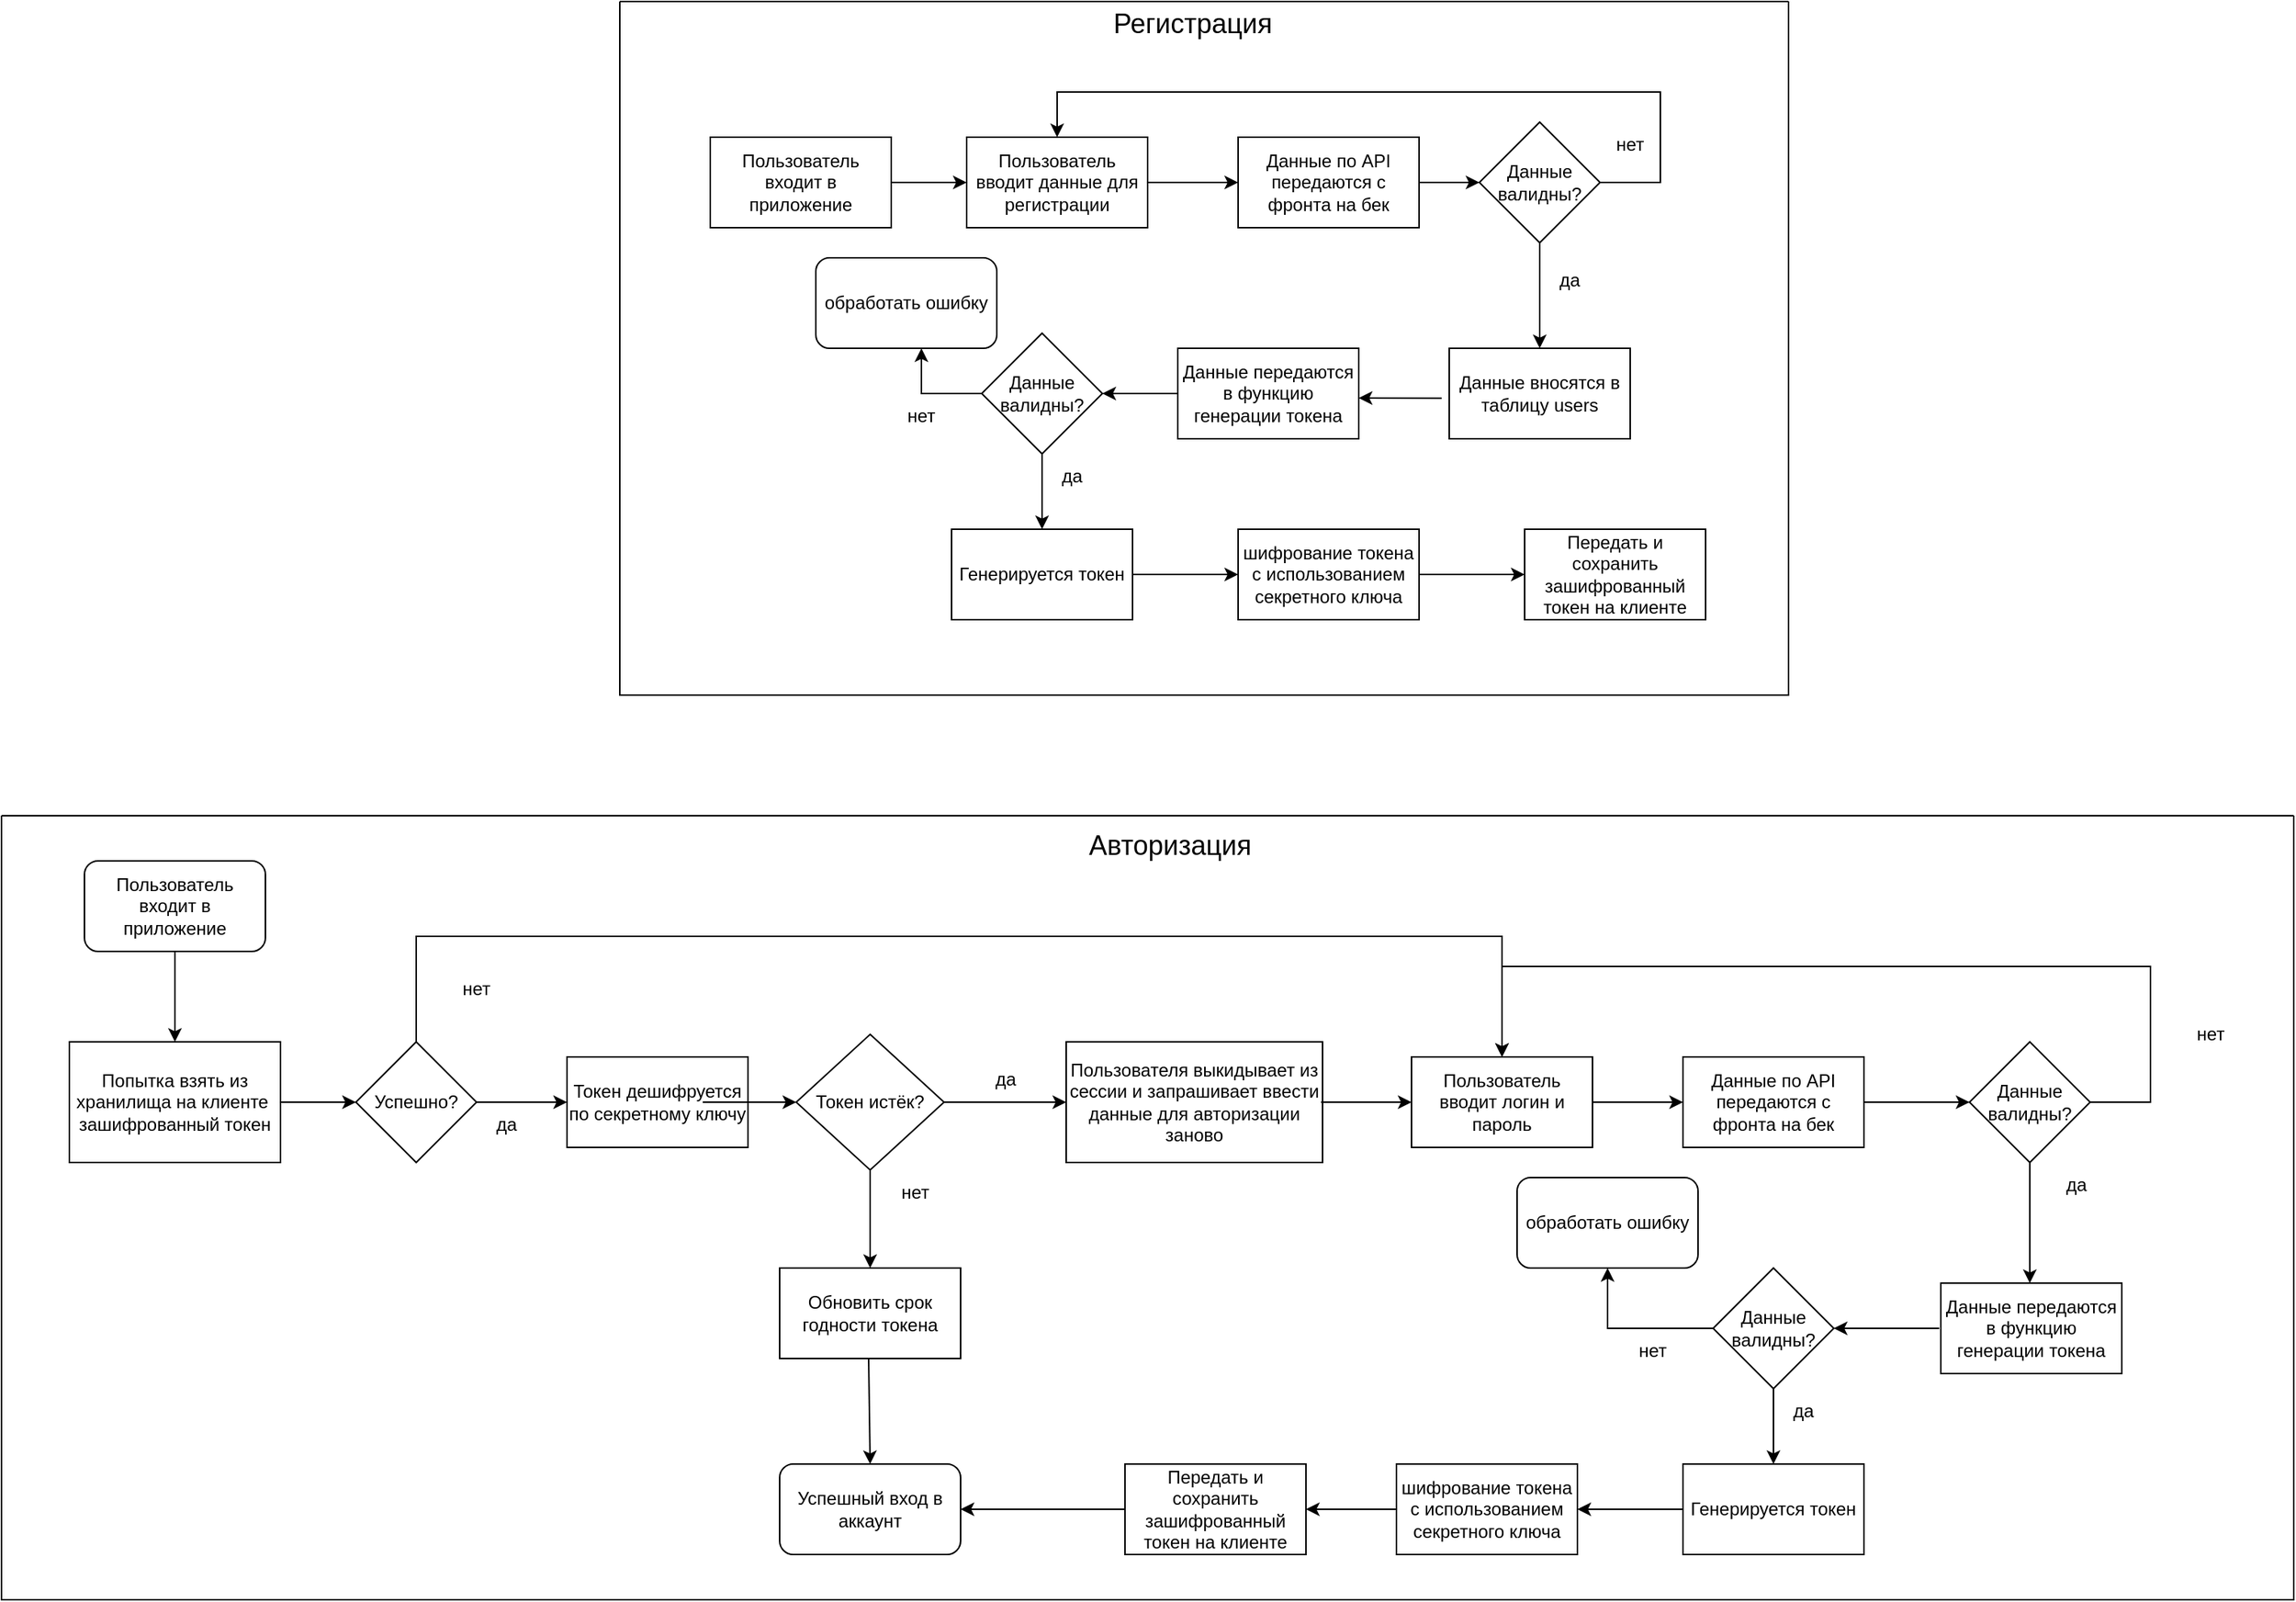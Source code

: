 <mxfile version="24.0.1" type="github">
  <diagram name="Страница — 1" id="bcS_Ys8aml6ihL9f97_2">
    <mxGraphModel dx="2947" dy="1553" grid="1" gridSize="10" guides="1" tooltips="1" connect="1" arrows="1" fold="1" page="1" pageScale="1" pageWidth="827" pageHeight="1169" math="0" shadow="0">
      <root>
        <mxCell id="0" />
        <mxCell id="1" parent="0" />
        <mxCell id="s5mt83MlDI-mr_NNyFWf-1" value="Пользователь вводит данные для регистрации" style="rounded=0;whiteSpace=wrap;html=1;" vertex="1" parent="1">
          <mxGeometry x="200" y="120" width="120" height="60" as="geometry" />
        </mxCell>
        <mxCell id="s5mt83MlDI-mr_NNyFWf-2" value="" style="endArrow=classic;html=1;rounded=0;exitX=1;exitY=0.5;exitDx=0;exitDy=0;" edge="1" parent="1" source="s5mt83MlDI-mr_NNyFWf-1">
          <mxGeometry width="50" height="50" relative="1" as="geometry">
            <mxPoint x="330" y="180" as="sourcePoint" />
            <mxPoint x="380" y="150" as="targetPoint" />
          </mxGeometry>
        </mxCell>
        <mxCell id="s5mt83MlDI-mr_NNyFWf-3" value="Данные по API передаются с фронта на бек" style="rounded=0;whiteSpace=wrap;html=1;" vertex="1" parent="1">
          <mxGeometry x="380" y="120" width="120" height="60" as="geometry" />
        </mxCell>
        <mxCell id="s5mt83MlDI-mr_NNyFWf-4" value="Данные вносятся в таблицу users" style="rounded=0;whiteSpace=wrap;html=1;" vertex="1" parent="1">
          <mxGeometry x="520" y="260" width="120" height="60" as="geometry" />
        </mxCell>
        <mxCell id="s5mt83MlDI-mr_NNyFWf-6" value="" style="endArrow=classic;html=1;rounded=0;entryX=0.5;entryY=0;entryDx=0;entryDy=0;" edge="1" parent="1" target="s5mt83MlDI-mr_NNyFWf-4">
          <mxGeometry width="50" height="50" relative="1" as="geometry">
            <mxPoint x="580" y="150" as="sourcePoint" />
            <mxPoint x="480" y="190" as="targetPoint" />
          </mxGeometry>
        </mxCell>
        <mxCell id="s5mt83MlDI-mr_NNyFWf-8" value="Данные валидны?" style="rhombus;whiteSpace=wrap;html=1;" vertex="1" parent="1">
          <mxGeometry x="540" y="110" width="80" height="80" as="geometry" />
        </mxCell>
        <mxCell id="s5mt83MlDI-mr_NNyFWf-9" value="нет" style="text;html=1;align=center;verticalAlign=middle;whiteSpace=wrap;rounded=0;" vertex="1" parent="1">
          <mxGeometry x="610" y="110" width="60" height="30" as="geometry" />
        </mxCell>
        <mxCell id="s5mt83MlDI-mr_NNyFWf-11" value="да" style="text;html=1;align=center;verticalAlign=middle;whiteSpace=wrap;rounded=0;" vertex="1" parent="1">
          <mxGeometry x="570" y="200" width="60" height="30" as="geometry" />
        </mxCell>
        <mxCell id="s5mt83MlDI-mr_NNyFWf-13" value="" style="endArrow=classic;html=1;rounded=0;entryX=0.5;entryY=0;entryDx=0;entryDy=0;" edge="1" parent="1" target="s5mt83MlDI-mr_NNyFWf-1">
          <mxGeometry width="50" height="50" relative="1" as="geometry">
            <mxPoint x="620" y="150" as="sourcePoint" />
            <mxPoint x="260" y="90" as="targetPoint" />
            <Array as="points">
              <mxPoint x="660" y="150" />
              <mxPoint x="660" y="90" />
              <mxPoint x="260" y="90" />
            </Array>
          </mxGeometry>
        </mxCell>
        <mxCell id="s5mt83MlDI-mr_NNyFWf-15" value="" style="endArrow=classic;html=1;rounded=0;entryX=0;entryY=0.5;entryDx=0;entryDy=0;exitX=1;exitY=0.5;exitDx=0;exitDy=0;" edge="1" parent="1" source="s5mt83MlDI-mr_NNyFWf-3" target="s5mt83MlDI-mr_NNyFWf-8">
          <mxGeometry width="50" height="50" relative="1" as="geometry">
            <mxPoint x="460" y="280" as="sourcePoint" />
            <mxPoint x="430" y="230" as="targetPoint" />
          </mxGeometry>
        </mxCell>
        <mxCell id="s5mt83MlDI-mr_NNyFWf-16" value="" style="endArrow=classic;html=1;rounded=0;exitX=-0.042;exitY=0.552;exitDx=0;exitDy=0;exitPerimeter=0;" edge="1" parent="1" source="s5mt83MlDI-mr_NNyFWf-4">
          <mxGeometry width="50" height="50" relative="1" as="geometry">
            <mxPoint x="500" y="330" as="sourcePoint" />
            <mxPoint x="460" y="293" as="targetPoint" />
          </mxGeometry>
        </mxCell>
        <mxCell id="s5mt83MlDI-mr_NNyFWf-17" value="Данные передаются в функцию генерации токена" style="rounded=0;whiteSpace=wrap;html=1;" vertex="1" parent="1">
          <mxGeometry x="340" y="260" width="120" height="60" as="geometry" />
        </mxCell>
        <mxCell id="s5mt83MlDI-mr_NNyFWf-19" value="" style="endArrow=classic;html=1;rounded=0;entryX=1;entryY=0.5;entryDx=0;entryDy=0;exitX=0;exitY=0.5;exitDx=0;exitDy=0;" edge="1" parent="1" source="s5mt83MlDI-mr_NNyFWf-17">
          <mxGeometry width="50" height="50" relative="1" as="geometry">
            <mxPoint x="310" y="450" as="sourcePoint" />
            <mxPoint x="290" y="290" as="targetPoint" />
          </mxGeometry>
        </mxCell>
        <mxCell id="s5mt83MlDI-mr_NNyFWf-21" value="Генерируется токен" style="rounded=0;whiteSpace=wrap;html=1;" vertex="1" parent="1">
          <mxGeometry x="190" y="380" width="120" height="60" as="geometry" />
        </mxCell>
        <mxCell id="s5mt83MlDI-mr_NNyFWf-22" value="Данные валидны?" style="rhombus;whiteSpace=wrap;html=1;" vertex="1" parent="1">
          <mxGeometry x="210" y="250" width="80" height="80" as="geometry" />
        </mxCell>
        <mxCell id="s5mt83MlDI-mr_NNyFWf-23" value="" style="endArrow=classic;html=1;rounded=0;exitX=0;exitY=0.5;exitDx=0;exitDy=0;" edge="1" parent="1" source="s5mt83MlDI-mr_NNyFWf-22">
          <mxGeometry width="50" height="50" relative="1" as="geometry">
            <mxPoint x="200" y="290" as="sourcePoint" />
            <mxPoint x="170" y="260" as="targetPoint" />
            <Array as="points">
              <mxPoint x="170" y="290" />
            </Array>
          </mxGeometry>
        </mxCell>
        <mxCell id="s5mt83MlDI-mr_NNyFWf-24" value="обработать ошибку" style="rounded=1;whiteSpace=wrap;html=1;" vertex="1" parent="1">
          <mxGeometry x="100" y="200" width="120" height="60" as="geometry" />
        </mxCell>
        <mxCell id="s5mt83MlDI-mr_NNyFWf-25" value="нет" style="text;html=1;align=center;verticalAlign=middle;whiteSpace=wrap;rounded=0;" vertex="1" parent="1">
          <mxGeometry x="140" y="290" width="60" height="30" as="geometry" />
        </mxCell>
        <mxCell id="s5mt83MlDI-mr_NNyFWf-26" value="" style="endArrow=classic;html=1;rounded=0;entryX=0.5;entryY=0;entryDx=0;entryDy=0;exitX=0.5;exitY=1;exitDx=0;exitDy=0;" edge="1" parent="1" source="s5mt83MlDI-mr_NNyFWf-22" target="s5mt83MlDI-mr_NNyFWf-21">
          <mxGeometry width="50" height="50" relative="1" as="geometry">
            <mxPoint x="250" y="380" as="sourcePoint" />
            <mxPoint x="300" y="330" as="targetPoint" />
          </mxGeometry>
        </mxCell>
        <mxCell id="s5mt83MlDI-mr_NNyFWf-27" value="да" style="text;html=1;align=center;verticalAlign=middle;whiteSpace=wrap;rounded=0;" vertex="1" parent="1">
          <mxGeometry x="240" y="330" width="60" height="30" as="geometry" />
        </mxCell>
        <mxCell id="s5mt83MlDI-mr_NNyFWf-28" value="" style="endArrow=classic;html=1;rounded=0;exitX=1;exitY=0.5;exitDx=0;exitDy=0;" edge="1" parent="1" source="s5mt83MlDI-mr_NNyFWf-21">
          <mxGeometry width="50" height="50" relative="1" as="geometry">
            <mxPoint x="310" y="420" as="sourcePoint" />
            <mxPoint x="380" y="410" as="targetPoint" />
          </mxGeometry>
        </mxCell>
        <mxCell id="s5mt83MlDI-mr_NNyFWf-29" value="Передать и сохранить зашифрованный токен на клиенте" style="rounded=0;whiteSpace=wrap;html=1;" vertex="1" parent="1">
          <mxGeometry x="570" y="380" width="120" height="60" as="geometry" />
        </mxCell>
        <mxCell id="s5mt83MlDI-mr_NNyFWf-31" value="шифрование токена с использованием секретного ключа" style="rounded=0;whiteSpace=wrap;html=1;" vertex="1" parent="1">
          <mxGeometry x="380" y="380" width="120" height="60" as="geometry" />
        </mxCell>
        <mxCell id="s5mt83MlDI-mr_NNyFWf-32" value="" style="endArrow=classic;html=1;rounded=0;entryX=0;entryY=0.5;entryDx=0;entryDy=0;" edge="1" parent="1" target="s5mt83MlDI-mr_NNyFWf-29">
          <mxGeometry width="50" height="50" relative="1" as="geometry">
            <mxPoint x="500" y="410" as="sourcePoint" />
            <mxPoint x="550" y="360" as="targetPoint" />
          </mxGeometry>
        </mxCell>
        <mxCell id="s5mt83MlDI-mr_NNyFWf-33" value="Пользователь вводит логин и пароль" style="rounded=0;whiteSpace=wrap;html=1;" vertex="1" parent="1">
          <mxGeometry x="495" y="730" width="120" height="60" as="geometry" />
        </mxCell>
        <mxCell id="s5mt83MlDI-mr_NNyFWf-37" value="Данные по API передаются с фронта на бек" style="rounded=0;whiteSpace=wrap;html=1;" vertex="1" parent="1">
          <mxGeometry x="675" y="730" width="120" height="60" as="geometry" />
        </mxCell>
        <mxCell id="s5mt83MlDI-mr_NNyFWf-38" value="Данные валидны?" style="rhombus;whiteSpace=wrap;html=1;" vertex="1" parent="1">
          <mxGeometry x="865" y="720" width="80" height="80" as="geometry" />
        </mxCell>
        <mxCell id="s5mt83MlDI-mr_NNyFWf-39" value="нет" style="text;html=1;align=center;verticalAlign=middle;whiteSpace=wrap;rounded=0;" vertex="1" parent="1">
          <mxGeometry x="995" y="700" width="60" height="30" as="geometry" />
        </mxCell>
        <mxCell id="s5mt83MlDI-mr_NNyFWf-40" value="да" style="text;html=1;align=center;verticalAlign=middle;whiteSpace=wrap;rounded=0;" vertex="1" parent="1">
          <mxGeometry x="906" y="800" width="60" height="30" as="geometry" />
        </mxCell>
        <mxCell id="s5mt83MlDI-mr_NNyFWf-41" value="" style="endArrow=classic;html=1;rounded=0;entryX=0;entryY=0.5;entryDx=0;entryDy=0;exitX=1;exitY=0.5;exitDx=0;exitDy=0;" edge="1" parent="1" source="s5mt83MlDI-mr_NNyFWf-37" target="s5mt83MlDI-mr_NNyFWf-38">
          <mxGeometry width="50" height="50" relative="1" as="geometry">
            <mxPoint x="735" y="890" as="sourcePoint" />
            <mxPoint x="705" y="840" as="targetPoint" />
          </mxGeometry>
        </mxCell>
        <mxCell id="s5mt83MlDI-mr_NNyFWf-42" value="" style="endArrow=classic;html=1;rounded=0;entryX=0;entryY=0.5;entryDx=0;entryDy=0;" edge="1" parent="1" target="s5mt83MlDI-mr_NNyFWf-37">
          <mxGeometry width="50" height="50" relative="1" as="geometry">
            <mxPoint x="615" y="760" as="sourcePoint" />
            <mxPoint x="665" y="710" as="targetPoint" />
          </mxGeometry>
        </mxCell>
        <mxCell id="s5mt83MlDI-mr_NNyFWf-43" value="" style="endArrow=classic;html=1;rounded=0;entryX=0.5;entryY=0;entryDx=0;entryDy=0;" edge="1" parent="1" target="s5mt83MlDI-mr_NNyFWf-33">
          <mxGeometry width="50" height="50" relative="1" as="geometry">
            <mxPoint x="945" y="760" as="sourcePoint" />
            <mxPoint x="925" y="670" as="targetPoint" />
            <Array as="points">
              <mxPoint x="985" y="760" />
              <mxPoint x="985" y="670" />
              <mxPoint x="555" y="670" />
            </Array>
          </mxGeometry>
        </mxCell>
        <mxCell id="s5mt83MlDI-mr_NNyFWf-46" value="" style="endArrow=classic;html=1;rounded=0;exitX=0.5;exitY=1;exitDx=0;exitDy=0;" edge="1" parent="1" source="s5mt83MlDI-mr_NNyFWf-38">
          <mxGeometry width="50" height="50" relative="1" as="geometry">
            <mxPoint x="905" y="920" as="sourcePoint" />
            <mxPoint x="905" y="880" as="targetPoint" />
          </mxGeometry>
        </mxCell>
        <mxCell id="s5mt83MlDI-mr_NNyFWf-48" value="Данные передаются в функцию генерации токена" style="rounded=0;whiteSpace=wrap;html=1;" vertex="1" parent="1">
          <mxGeometry x="846" y="880" width="120" height="60" as="geometry" />
        </mxCell>
        <mxCell id="s5mt83MlDI-mr_NNyFWf-49" value="Генерируется токен" style="rounded=0;whiteSpace=wrap;html=1;" vertex="1" parent="1">
          <mxGeometry x="675" y="1000" width="120" height="60" as="geometry" />
        </mxCell>
        <mxCell id="s5mt83MlDI-mr_NNyFWf-50" value="Данные валидны?" style="rhombus;whiteSpace=wrap;html=1;" vertex="1" parent="1">
          <mxGeometry x="695" y="870" width="80" height="80" as="geometry" />
        </mxCell>
        <mxCell id="s5mt83MlDI-mr_NNyFWf-51" value="" style="endArrow=classic;html=1;rounded=0;exitX=0;exitY=0.5;exitDx=0;exitDy=0;entryX=0.5;entryY=1;entryDx=0;entryDy=0;" edge="1" parent="1" source="s5mt83MlDI-mr_NNyFWf-50" target="s5mt83MlDI-mr_NNyFWf-55">
          <mxGeometry width="50" height="50" relative="1" as="geometry">
            <mxPoint x="685" y="910" as="sourcePoint" />
            <mxPoint x="655" y="880" as="targetPoint" />
            <Array as="points">
              <mxPoint x="625" y="910" />
            </Array>
          </mxGeometry>
        </mxCell>
        <mxCell id="s5mt83MlDI-mr_NNyFWf-52" value="нет" style="text;html=1;align=center;verticalAlign=middle;whiteSpace=wrap;rounded=0;" vertex="1" parent="1">
          <mxGeometry x="625" y="910" width="60" height="30" as="geometry" />
        </mxCell>
        <mxCell id="s5mt83MlDI-mr_NNyFWf-53" value="" style="endArrow=classic;html=1;rounded=0;entryX=0.5;entryY=0;entryDx=0;entryDy=0;exitX=0.5;exitY=1;exitDx=0;exitDy=0;" edge="1" parent="1" source="s5mt83MlDI-mr_NNyFWf-50" target="s5mt83MlDI-mr_NNyFWf-49">
          <mxGeometry width="50" height="50" relative="1" as="geometry">
            <mxPoint x="735" y="1000" as="sourcePoint" />
            <mxPoint x="785" y="950" as="targetPoint" />
          </mxGeometry>
        </mxCell>
        <mxCell id="s5mt83MlDI-mr_NNyFWf-54" value="да" style="text;html=1;align=center;verticalAlign=middle;whiteSpace=wrap;rounded=0;" vertex="1" parent="1">
          <mxGeometry x="725" y="950" width="60" height="30" as="geometry" />
        </mxCell>
        <mxCell id="s5mt83MlDI-mr_NNyFWf-55" value="обработать ошибку" style="rounded=1;whiteSpace=wrap;html=1;" vertex="1" parent="1">
          <mxGeometry x="565" y="810" width="120" height="60" as="geometry" />
        </mxCell>
        <mxCell id="s5mt83MlDI-mr_NNyFWf-57" value="" style="endArrow=classic;html=1;rounded=0;entryX=1;entryY=0.5;entryDx=0;entryDy=0;" edge="1" parent="1" target="s5mt83MlDI-mr_NNyFWf-50">
          <mxGeometry width="50" height="50" relative="1" as="geometry">
            <mxPoint x="845" y="910" as="sourcePoint" />
            <mxPoint x="815" y="880" as="targetPoint" />
          </mxGeometry>
        </mxCell>
        <mxCell id="s5mt83MlDI-mr_NNyFWf-104" style="edgeStyle=orthogonalEdgeStyle;rounded=0;orthogonalLoop=1;jettySize=auto;html=1;entryX=1;entryY=0.5;entryDx=0;entryDy=0;" edge="1" parent="1" source="s5mt83MlDI-mr_NNyFWf-58" target="s5mt83MlDI-mr_NNyFWf-96">
          <mxGeometry relative="1" as="geometry" />
        </mxCell>
        <mxCell id="s5mt83MlDI-mr_NNyFWf-58" value="Передать и сохранить зашифрованный токен на клиенте" style="rounded=0;whiteSpace=wrap;html=1;" vertex="1" parent="1">
          <mxGeometry x="305" y="1000" width="120" height="60" as="geometry" />
        </mxCell>
        <mxCell id="s5mt83MlDI-mr_NNyFWf-59" value="шифрование токена с использованием секретного ключа" style="rounded=0;whiteSpace=wrap;html=1;" vertex="1" parent="1">
          <mxGeometry x="485" y="1000" width="120" height="60" as="geometry" />
        </mxCell>
        <mxCell id="s5mt83MlDI-mr_NNyFWf-60" value="" style="endArrow=classic;html=1;rounded=0;exitX=0;exitY=0.5;exitDx=0;exitDy=0;entryX=1;entryY=0.5;entryDx=0;entryDy=0;" edge="1" parent="1" target="s5mt83MlDI-mr_NNyFWf-58" source="s5mt83MlDI-mr_NNyFWf-59">
          <mxGeometry width="50" height="50" relative="1" as="geometry">
            <mxPoint x="955" y="1030" as="sourcePoint" />
            <mxPoint x="435" y="1025" as="targetPoint" />
          </mxGeometry>
        </mxCell>
        <mxCell id="s5mt83MlDI-mr_NNyFWf-61" value="" style="endArrow=classic;html=1;rounded=0;exitX=0;exitY=0.5;exitDx=0;exitDy=0;entryX=1;entryY=0.5;entryDx=0;entryDy=0;" edge="1" parent="1" source="s5mt83MlDI-mr_NNyFWf-49" target="s5mt83MlDI-mr_NNyFWf-59">
          <mxGeometry width="50" height="50" relative="1" as="geometry">
            <mxPoint x="795" y="1030" as="sourcePoint" />
            <mxPoint x="635" y="1030" as="targetPoint" />
          </mxGeometry>
        </mxCell>
        <mxCell id="s5mt83MlDI-mr_NNyFWf-65" value="Попытка взять из хранилища на клиенте&amp;nbsp; зашифрованный токен" style="rounded=0;whiteSpace=wrap;html=1;" vertex="1" parent="1">
          <mxGeometry x="-395" y="720" width="140" height="80" as="geometry" />
        </mxCell>
        <mxCell id="s5mt83MlDI-mr_NNyFWf-66" value="Токен истёк?" style="rhombus;whiteSpace=wrap;html=1;" vertex="1" parent="1">
          <mxGeometry x="87" y="715" width="98" height="90" as="geometry" />
        </mxCell>
        <mxCell id="s5mt83MlDI-mr_NNyFWf-67" value="нет" style="text;html=1;align=center;verticalAlign=middle;whiteSpace=wrap;rounded=0;" vertex="1" parent="1">
          <mxGeometry x="136" y="805" width="60" height="30" as="geometry" />
        </mxCell>
        <mxCell id="s5mt83MlDI-mr_NNyFWf-68" value="да" style="text;html=1;align=center;verticalAlign=middle;whiteSpace=wrap;rounded=0;" vertex="1" parent="1">
          <mxGeometry x="196" y="730" width="60" height="30" as="geometry" />
        </mxCell>
        <mxCell id="s5mt83MlDI-mr_NNyFWf-70" value="" style="endArrow=classic;html=1;rounded=0;entryX=0.5;entryY=0;entryDx=0;entryDy=0;exitX=0.5;exitY=1;exitDx=0;exitDy=0;" edge="1" parent="1" target="s5mt83MlDI-mr_NNyFWf-65" source="s5mt83MlDI-mr_NNyFWf-95">
          <mxGeometry width="50" height="50" relative="1" as="geometry">
            <mxPoint x="-345" y="760" as="sourcePoint" />
            <mxPoint x="-295" y="710" as="targetPoint" />
          </mxGeometry>
        </mxCell>
        <mxCell id="s5mt83MlDI-mr_NNyFWf-89" value="Пользователь входит в приложение" style="rounded=0;whiteSpace=wrap;html=1;" vertex="1" parent="1">
          <mxGeometry x="30" y="120" width="120" height="60" as="geometry" />
        </mxCell>
        <mxCell id="s5mt83MlDI-mr_NNyFWf-90" value="" style="endArrow=classic;html=1;rounded=0;entryX=0;entryY=0.5;entryDx=0;entryDy=0;exitX=1;exitY=0.5;exitDx=0;exitDy=0;" edge="1" parent="1" source="s5mt83MlDI-mr_NNyFWf-89" target="s5mt83MlDI-mr_NNyFWf-1">
          <mxGeometry width="50" height="50" relative="1" as="geometry">
            <mxPoint x="150" y="160" as="sourcePoint" />
            <mxPoint x="200" y="110" as="targetPoint" />
          </mxGeometry>
        </mxCell>
        <mxCell id="s5mt83MlDI-mr_NNyFWf-91" value="Токен дешифруется по секретному ключу" style="rounded=0;whiteSpace=wrap;html=1;" vertex="1" parent="1">
          <mxGeometry x="-65" y="730" width="120" height="60" as="geometry" />
        </mxCell>
        <mxCell id="s5mt83MlDI-mr_NNyFWf-92" value="" style="endArrow=classic;html=1;rounded=0;entryX=0;entryY=0.5;entryDx=0;entryDy=0;exitX=1;exitY=0.5;exitDx=0;exitDy=0;" edge="1" parent="1" source="s5mt83MlDI-mr_NNyFWf-107" target="s5mt83MlDI-mr_NNyFWf-91">
          <mxGeometry width="50" height="50" relative="1" as="geometry">
            <mxPoint x="-145" y="760" as="sourcePoint" />
            <mxPoint x="-95" y="710" as="targetPoint" />
          </mxGeometry>
        </mxCell>
        <mxCell id="s5mt83MlDI-mr_NNyFWf-93" value="" style="endArrow=classic;html=1;rounded=0;entryX=0;entryY=0.5;entryDx=0;entryDy=0;" edge="1" parent="1" target="s5mt83MlDI-mr_NNyFWf-66">
          <mxGeometry width="50" height="50" relative="1" as="geometry">
            <mxPoint x="25" y="760" as="sourcePoint" />
            <mxPoint x="75" y="710" as="targetPoint" />
          </mxGeometry>
        </mxCell>
        <mxCell id="s5mt83MlDI-mr_NNyFWf-94" value="" style="endArrow=classic;html=1;rounded=0;exitX=0.5;exitY=1;exitDx=0;exitDy=0;" edge="1" parent="1" source="s5mt83MlDI-mr_NNyFWf-66">
          <mxGeometry width="50" height="50" relative="1" as="geometry">
            <mxPoint x="185" y="880" as="sourcePoint" />
            <mxPoint x="136" y="870" as="targetPoint" />
          </mxGeometry>
        </mxCell>
        <mxCell id="s5mt83MlDI-mr_NNyFWf-95" value="Пользователь входит в приложение" style="rounded=1;whiteSpace=wrap;html=1;" vertex="1" parent="1">
          <mxGeometry x="-385" y="600" width="120" height="60" as="geometry" />
        </mxCell>
        <mxCell id="s5mt83MlDI-mr_NNyFWf-96" value="Успешный вход в аккаунт" style="rounded=1;whiteSpace=wrap;html=1;" vertex="1" parent="1">
          <mxGeometry x="76" y="1000" width="120" height="60" as="geometry" />
        </mxCell>
        <mxCell id="s5mt83MlDI-mr_NNyFWf-97" value="Обновить срок годности токена" style="rounded=0;whiteSpace=wrap;html=1;" vertex="1" parent="1">
          <mxGeometry x="76" y="870" width="120" height="60" as="geometry" />
        </mxCell>
        <mxCell id="s5mt83MlDI-mr_NNyFWf-99" value="" style="endArrow=classic;html=1;rounded=0;entryX=0.5;entryY=0;entryDx=0;entryDy=0;" edge="1" parent="1" target="s5mt83MlDI-mr_NNyFWf-96">
          <mxGeometry width="50" height="50" relative="1" as="geometry">
            <mxPoint x="135" y="930" as="sourcePoint" />
            <mxPoint x="185" y="880" as="targetPoint" />
          </mxGeometry>
        </mxCell>
        <mxCell id="s5mt83MlDI-mr_NNyFWf-100" value="Пользователя выкидывает из сессии и запрашивает ввести данные для авторизации заново" style="rounded=0;whiteSpace=wrap;html=1;" vertex="1" parent="1">
          <mxGeometry x="266" y="720" width="170" height="80" as="geometry" />
        </mxCell>
        <mxCell id="s5mt83MlDI-mr_NNyFWf-101" value="" style="endArrow=classic;html=1;rounded=0;entryX=0;entryY=0.5;entryDx=0;entryDy=0;" edge="1" parent="1" target="s5mt83MlDI-mr_NNyFWf-100">
          <mxGeometry width="50" height="50" relative="1" as="geometry">
            <mxPoint x="185" y="760" as="sourcePoint" />
            <mxPoint x="235" y="710" as="targetPoint" />
          </mxGeometry>
        </mxCell>
        <mxCell id="s5mt83MlDI-mr_NNyFWf-102" value="" style="endArrow=classic;html=1;rounded=0;entryX=0;entryY=0.5;entryDx=0;entryDy=0;" edge="1" parent="1" target="s5mt83MlDI-mr_NNyFWf-33">
          <mxGeometry width="50" height="50" relative="1" as="geometry">
            <mxPoint x="435" y="760" as="sourcePoint" />
            <mxPoint x="485" y="710" as="targetPoint" />
          </mxGeometry>
        </mxCell>
        <mxCell id="s5mt83MlDI-mr_NNyFWf-107" value="Успешно?" style="rhombus;whiteSpace=wrap;html=1;" vertex="1" parent="1">
          <mxGeometry x="-205" y="720" width="80" height="80" as="geometry" />
        </mxCell>
        <mxCell id="s5mt83MlDI-mr_NNyFWf-108" value="" style="endArrow=classic;html=1;rounded=0;" edge="1" parent="1" target="s5mt83MlDI-mr_NNyFWf-107">
          <mxGeometry width="50" height="50" relative="1" as="geometry">
            <mxPoint x="-255" y="760" as="sourcePoint" />
            <mxPoint x="-205" y="710" as="targetPoint" />
          </mxGeometry>
        </mxCell>
        <mxCell id="s5mt83MlDI-mr_NNyFWf-109" value="да" style="text;html=1;align=center;verticalAlign=middle;whiteSpace=wrap;rounded=0;" vertex="1" parent="1">
          <mxGeometry x="-135" y="760" width="60" height="30" as="geometry" />
        </mxCell>
        <mxCell id="s5mt83MlDI-mr_NNyFWf-110" value="нет" style="text;html=1;align=center;verticalAlign=middle;whiteSpace=wrap;rounded=0;" vertex="1" parent="1">
          <mxGeometry x="-155" y="670" width="60" height="30" as="geometry" />
        </mxCell>
        <mxCell id="s5mt83MlDI-mr_NNyFWf-111" value="" style="endArrow=classic;html=1;rounded=0;" edge="1" parent="1">
          <mxGeometry width="50" height="50" relative="1" as="geometry">
            <mxPoint x="-165" y="720" as="sourcePoint" />
            <mxPoint x="555" y="730" as="targetPoint" />
            <Array as="points">
              <mxPoint x="-165" y="650" />
              <mxPoint x="555" y="650" />
            </Array>
          </mxGeometry>
        </mxCell>
        <mxCell id="s5mt83MlDI-mr_NNyFWf-113" value="" style="swimlane;startSize=0;" vertex="1" parent="1">
          <mxGeometry x="-30" y="30" width="775" height="460" as="geometry">
            <mxRectangle x="-110" y="30" width="50" height="40" as="alternateBounds" />
          </mxGeometry>
        </mxCell>
        <mxCell id="s5mt83MlDI-mr_NNyFWf-30" value="&lt;font style=&quot;font-size: 18px;&quot;&gt;Регистрация&lt;/font&gt;" style="text;html=1;align=center;verticalAlign=middle;whiteSpace=wrap;rounded=0;" vertex="1" parent="s5mt83MlDI-mr_NNyFWf-113">
          <mxGeometry x="350" width="60" height="30" as="geometry" />
        </mxCell>
        <mxCell id="s5mt83MlDI-mr_NNyFWf-115" value="" style="swimlane;startSize=0;" vertex="1" parent="1">
          <mxGeometry x="-440" y="570" width="1520" height="520" as="geometry" />
        </mxCell>
        <mxCell id="s5mt83MlDI-mr_NNyFWf-86" value="Авторизация" style="text;html=1;align=center;verticalAlign=middle;whiteSpace=wrap;rounded=0;strokeWidth=1;fontSize=18;" vertex="1" parent="s5mt83MlDI-mr_NNyFWf-115">
          <mxGeometry x="680" width="190" height="40" as="geometry" />
        </mxCell>
      </root>
    </mxGraphModel>
  </diagram>
</mxfile>
